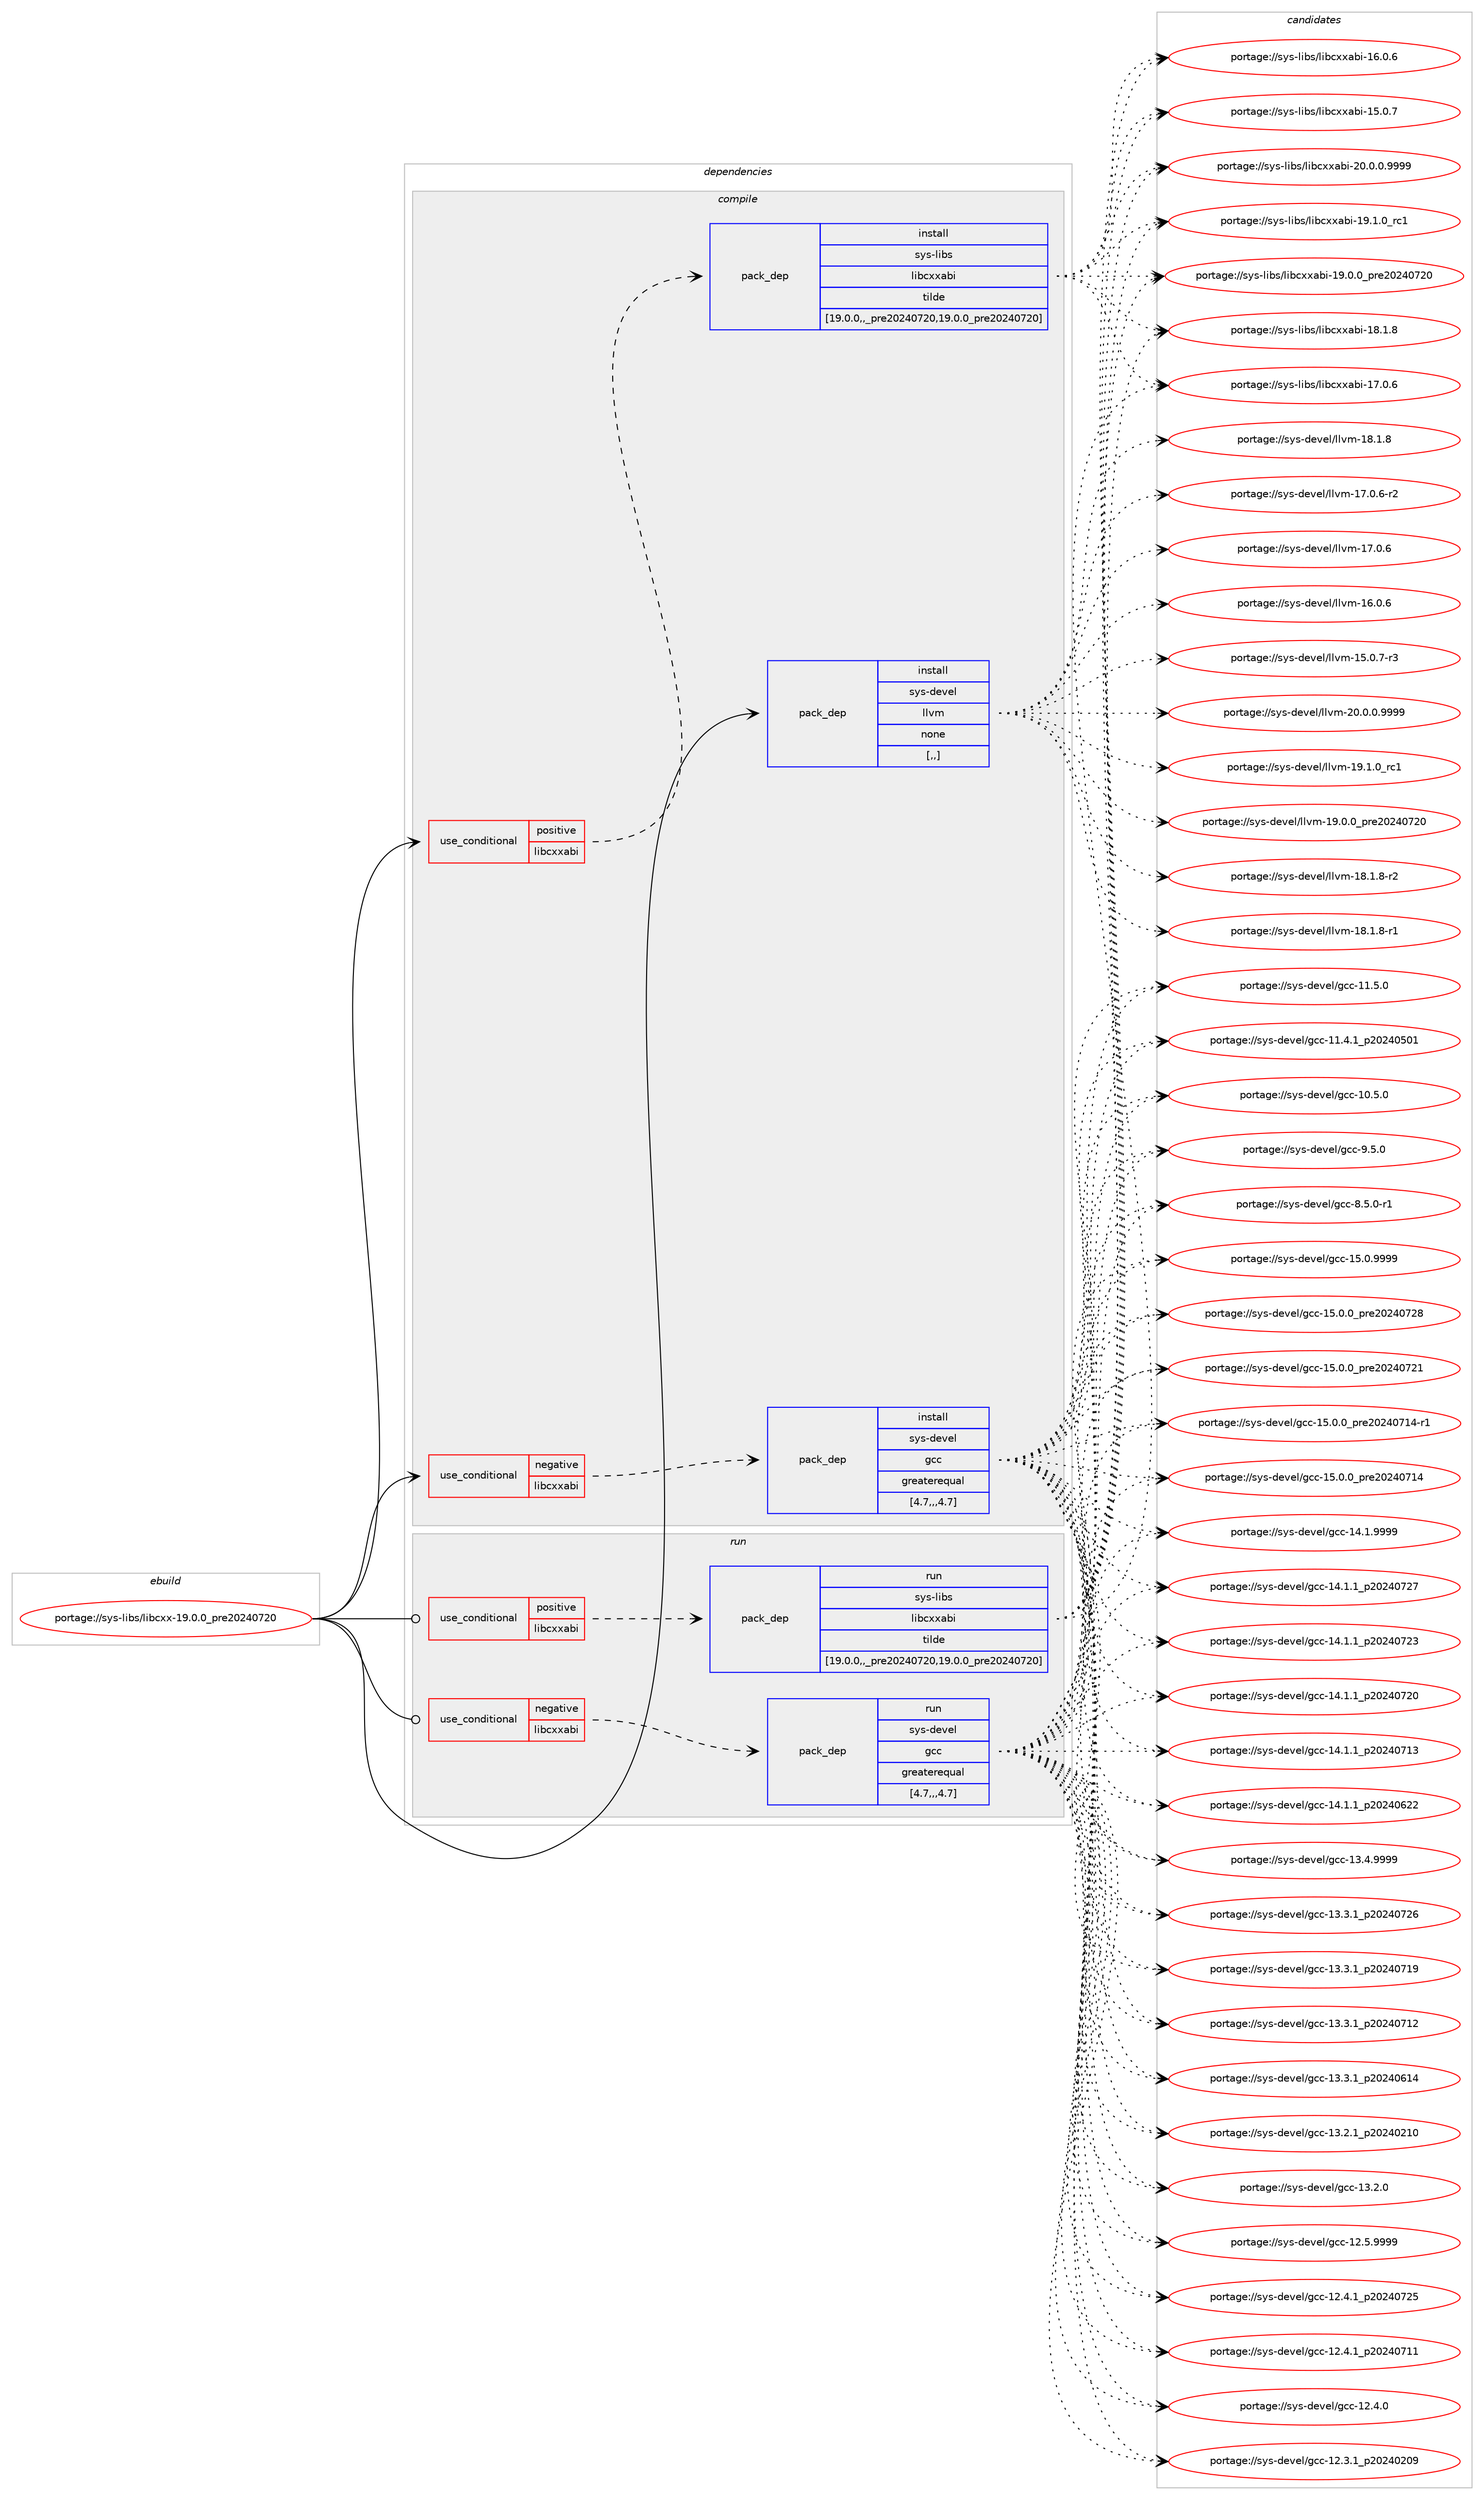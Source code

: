 digraph prolog {

# *************
# Graph options
# *************

newrank=true;
concentrate=true;
compound=true;
graph [rankdir=LR,fontname=Helvetica,fontsize=10,ranksep=1.5];#, ranksep=2.5, nodesep=0.2];
edge  [arrowhead=vee];
node  [fontname=Helvetica,fontsize=10];

# **********
# The ebuild
# **********

subgraph cluster_leftcol {
color=gray;
label=<<i>ebuild</i>>;
id [label="portage://sys-libs/libcxx-19.0.0_pre20240720", color=red, width=4, href="../sys-libs/libcxx-19.0.0_pre20240720.svg"];
}

# ****************
# The dependencies
# ****************

subgraph cluster_midcol {
color=gray;
label=<<i>dependencies</i>>;
subgraph cluster_compile {
fillcolor="#eeeeee";
style=filled;
label=<<i>compile</i>>;
subgraph cond117451 {
dependency440778 [label=<<TABLE BORDER="0" CELLBORDER="1" CELLSPACING="0" CELLPADDING="4"><TR><TD ROWSPAN="3" CELLPADDING="10">use_conditional</TD></TR><TR><TD>negative</TD></TR><TR><TD>libcxxabi</TD></TR></TABLE>>, shape=none, color=red];
subgraph pack320329 {
dependency440779 [label=<<TABLE BORDER="0" CELLBORDER="1" CELLSPACING="0" CELLPADDING="4" WIDTH="220"><TR><TD ROWSPAN="6" CELLPADDING="30">pack_dep</TD></TR><TR><TD WIDTH="110">install</TD></TR><TR><TD>sys-devel</TD></TR><TR><TD>gcc</TD></TR><TR><TD>greaterequal</TD></TR><TR><TD>[4.7,,,4.7]</TD></TR></TABLE>>, shape=none, color=blue];
}
dependency440778:e -> dependency440779:w [weight=20,style="dashed",arrowhead="vee"];
}
id:e -> dependency440778:w [weight=20,style="solid",arrowhead="vee"];
subgraph cond117452 {
dependency440780 [label=<<TABLE BORDER="0" CELLBORDER="1" CELLSPACING="0" CELLPADDING="4"><TR><TD ROWSPAN="3" CELLPADDING="10">use_conditional</TD></TR><TR><TD>positive</TD></TR><TR><TD>libcxxabi</TD></TR></TABLE>>, shape=none, color=red];
subgraph pack320330 {
dependency440781 [label=<<TABLE BORDER="0" CELLBORDER="1" CELLSPACING="0" CELLPADDING="4" WIDTH="220"><TR><TD ROWSPAN="6" CELLPADDING="30">pack_dep</TD></TR><TR><TD WIDTH="110">install</TD></TR><TR><TD>sys-libs</TD></TR><TR><TD>libcxxabi</TD></TR><TR><TD>tilde</TD></TR><TR><TD>[19.0.0,,_pre20240720,19.0.0_pre20240720]</TD></TR></TABLE>>, shape=none, color=blue];
}
dependency440780:e -> dependency440781:w [weight=20,style="dashed",arrowhead="vee"];
}
id:e -> dependency440780:w [weight=20,style="solid",arrowhead="vee"];
subgraph pack320331 {
dependency440782 [label=<<TABLE BORDER="0" CELLBORDER="1" CELLSPACING="0" CELLPADDING="4" WIDTH="220"><TR><TD ROWSPAN="6" CELLPADDING="30">pack_dep</TD></TR><TR><TD WIDTH="110">install</TD></TR><TR><TD>sys-devel</TD></TR><TR><TD>llvm</TD></TR><TR><TD>none</TD></TR><TR><TD>[,,]</TD></TR></TABLE>>, shape=none, color=blue];
}
id:e -> dependency440782:w [weight=20,style="solid",arrowhead="vee"];
}
subgraph cluster_compileandrun {
fillcolor="#eeeeee";
style=filled;
label=<<i>compile and run</i>>;
}
subgraph cluster_run {
fillcolor="#eeeeee";
style=filled;
label=<<i>run</i>>;
subgraph cond117453 {
dependency440783 [label=<<TABLE BORDER="0" CELLBORDER="1" CELLSPACING="0" CELLPADDING="4"><TR><TD ROWSPAN="3" CELLPADDING="10">use_conditional</TD></TR><TR><TD>negative</TD></TR><TR><TD>libcxxabi</TD></TR></TABLE>>, shape=none, color=red];
subgraph pack320332 {
dependency440784 [label=<<TABLE BORDER="0" CELLBORDER="1" CELLSPACING="0" CELLPADDING="4" WIDTH="220"><TR><TD ROWSPAN="6" CELLPADDING="30">pack_dep</TD></TR><TR><TD WIDTH="110">run</TD></TR><TR><TD>sys-devel</TD></TR><TR><TD>gcc</TD></TR><TR><TD>greaterequal</TD></TR><TR><TD>[4.7,,,4.7]</TD></TR></TABLE>>, shape=none, color=blue];
}
dependency440783:e -> dependency440784:w [weight=20,style="dashed",arrowhead="vee"];
}
id:e -> dependency440783:w [weight=20,style="solid",arrowhead="odot"];
subgraph cond117454 {
dependency440785 [label=<<TABLE BORDER="0" CELLBORDER="1" CELLSPACING="0" CELLPADDING="4"><TR><TD ROWSPAN="3" CELLPADDING="10">use_conditional</TD></TR><TR><TD>positive</TD></TR><TR><TD>libcxxabi</TD></TR></TABLE>>, shape=none, color=red];
subgraph pack320333 {
dependency440786 [label=<<TABLE BORDER="0" CELLBORDER="1" CELLSPACING="0" CELLPADDING="4" WIDTH="220"><TR><TD ROWSPAN="6" CELLPADDING="30">pack_dep</TD></TR><TR><TD WIDTH="110">run</TD></TR><TR><TD>sys-libs</TD></TR><TR><TD>libcxxabi</TD></TR><TR><TD>tilde</TD></TR><TR><TD>[19.0.0,,_pre20240720,19.0.0_pre20240720]</TD></TR></TABLE>>, shape=none, color=blue];
}
dependency440785:e -> dependency440786:w [weight=20,style="dashed",arrowhead="vee"];
}
id:e -> dependency440785:w [weight=20,style="solid",arrowhead="odot"];
}
}

# **************
# The candidates
# **************

subgraph cluster_choices {
rank=same;
color=gray;
label=<<i>candidates</i>>;

subgraph choice320329 {
color=black;
nodesep=1;
choice1151211154510010111810110847103999945495346484657575757 [label="portage://sys-devel/gcc-15.0.9999", color=red, width=4,href="../sys-devel/gcc-15.0.9999.svg"];
choice1151211154510010111810110847103999945495346484648951121141015048505248555056 [label="portage://sys-devel/gcc-15.0.0_pre20240728", color=red, width=4,href="../sys-devel/gcc-15.0.0_pre20240728.svg"];
choice1151211154510010111810110847103999945495346484648951121141015048505248555049 [label="portage://sys-devel/gcc-15.0.0_pre20240721", color=red, width=4,href="../sys-devel/gcc-15.0.0_pre20240721.svg"];
choice11512111545100101118101108471039999454953464846489511211410150485052485549524511449 [label="portage://sys-devel/gcc-15.0.0_pre20240714-r1", color=red, width=4,href="../sys-devel/gcc-15.0.0_pre20240714-r1.svg"];
choice1151211154510010111810110847103999945495346484648951121141015048505248554952 [label="portage://sys-devel/gcc-15.0.0_pre20240714", color=red, width=4,href="../sys-devel/gcc-15.0.0_pre20240714.svg"];
choice1151211154510010111810110847103999945495246494657575757 [label="portage://sys-devel/gcc-14.1.9999", color=red, width=4,href="../sys-devel/gcc-14.1.9999.svg"];
choice1151211154510010111810110847103999945495246494649951125048505248555055 [label="portage://sys-devel/gcc-14.1.1_p20240727", color=red, width=4,href="../sys-devel/gcc-14.1.1_p20240727.svg"];
choice1151211154510010111810110847103999945495246494649951125048505248555051 [label="portage://sys-devel/gcc-14.1.1_p20240723", color=red, width=4,href="../sys-devel/gcc-14.1.1_p20240723.svg"];
choice1151211154510010111810110847103999945495246494649951125048505248555048 [label="portage://sys-devel/gcc-14.1.1_p20240720", color=red, width=4,href="../sys-devel/gcc-14.1.1_p20240720.svg"];
choice1151211154510010111810110847103999945495246494649951125048505248554951 [label="portage://sys-devel/gcc-14.1.1_p20240713", color=red, width=4,href="../sys-devel/gcc-14.1.1_p20240713.svg"];
choice1151211154510010111810110847103999945495246494649951125048505248545050 [label="portage://sys-devel/gcc-14.1.1_p20240622", color=red, width=4,href="../sys-devel/gcc-14.1.1_p20240622.svg"];
choice1151211154510010111810110847103999945495146524657575757 [label="portage://sys-devel/gcc-13.4.9999", color=red, width=4,href="../sys-devel/gcc-13.4.9999.svg"];
choice1151211154510010111810110847103999945495146514649951125048505248555054 [label="portage://sys-devel/gcc-13.3.1_p20240726", color=red, width=4,href="../sys-devel/gcc-13.3.1_p20240726.svg"];
choice1151211154510010111810110847103999945495146514649951125048505248554957 [label="portage://sys-devel/gcc-13.3.1_p20240719", color=red, width=4,href="../sys-devel/gcc-13.3.1_p20240719.svg"];
choice1151211154510010111810110847103999945495146514649951125048505248554950 [label="portage://sys-devel/gcc-13.3.1_p20240712", color=red, width=4,href="../sys-devel/gcc-13.3.1_p20240712.svg"];
choice1151211154510010111810110847103999945495146514649951125048505248544952 [label="portage://sys-devel/gcc-13.3.1_p20240614", color=red, width=4,href="../sys-devel/gcc-13.3.1_p20240614.svg"];
choice1151211154510010111810110847103999945495146504649951125048505248504948 [label="portage://sys-devel/gcc-13.2.1_p20240210", color=red, width=4,href="../sys-devel/gcc-13.2.1_p20240210.svg"];
choice1151211154510010111810110847103999945495146504648 [label="portage://sys-devel/gcc-13.2.0", color=red, width=4,href="../sys-devel/gcc-13.2.0.svg"];
choice1151211154510010111810110847103999945495046534657575757 [label="portage://sys-devel/gcc-12.5.9999", color=red, width=4,href="../sys-devel/gcc-12.5.9999.svg"];
choice1151211154510010111810110847103999945495046524649951125048505248555053 [label="portage://sys-devel/gcc-12.4.1_p20240725", color=red, width=4,href="../sys-devel/gcc-12.4.1_p20240725.svg"];
choice1151211154510010111810110847103999945495046524649951125048505248554949 [label="portage://sys-devel/gcc-12.4.1_p20240711", color=red, width=4,href="../sys-devel/gcc-12.4.1_p20240711.svg"];
choice1151211154510010111810110847103999945495046524648 [label="portage://sys-devel/gcc-12.4.0", color=red, width=4,href="../sys-devel/gcc-12.4.0.svg"];
choice1151211154510010111810110847103999945495046514649951125048505248504857 [label="portage://sys-devel/gcc-12.3.1_p20240209", color=red, width=4,href="../sys-devel/gcc-12.3.1_p20240209.svg"];
choice1151211154510010111810110847103999945494946534648 [label="portage://sys-devel/gcc-11.5.0", color=red, width=4,href="../sys-devel/gcc-11.5.0.svg"];
choice1151211154510010111810110847103999945494946524649951125048505248534849 [label="portage://sys-devel/gcc-11.4.1_p20240501", color=red, width=4,href="../sys-devel/gcc-11.4.1_p20240501.svg"];
choice1151211154510010111810110847103999945494846534648 [label="portage://sys-devel/gcc-10.5.0", color=red, width=4,href="../sys-devel/gcc-10.5.0.svg"];
choice11512111545100101118101108471039999455746534648 [label="portage://sys-devel/gcc-9.5.0", color=red, width=4,href="../sys-devel/gcc-9.5.0.svg"];
choice115121115451001011181011084710399994556465346484511449 [label="portage://sys-devel/gcc-8.5.0-r1", color=red, width=4,href="../sys-devel/gcc-8.5.0-r1.svg"];
dependency440779:e -> choice1151211154510010111810110847103999945495346484657575757:w [style=dotted,weight="100"];
dependency440779:e -> choice1151211154510010111810110847103999945495346484648951121141015048505248555056:w [style=dotted,weight="100"];
dependency440779:e -> choice1151211154510010111810110847103999945495346484648951121141015048505248555049:w [style=dotted,weight="100"];
dependency440779:e -> choice11512111545100101118101108471039999454953464846489511211410150485052485549524511449:w [style=dotted,weight="100"];
dependency440779:e -> choice1151211154510010111810110847103999945495346484648951121141015048505248554952:w [style=dotted,weight="100"];
dependency440779:e -> choice1151211154510010111810110847103999945495246494657575757:w [style=dotted,weight="100"];
dependency440779:e -> choice1151211154510010111810110847103999945495246494649951125048505248555055:w [style=dotted,weight="100"];
dependency440779:e -> choice1151211154510010111810110847103999945495246494649951125048505248555051:w [style=dotted,weight="100"];
dependency440779:e -> choice1151211154510010111810110847103999945495246494649951125048505248555048:w [style=dotted,weight="100"];
dependency440779:e -> choice1151211154510010111810110847103999945495246494649951125048505248554951:w [style=dotted,weight="100"];
dependency440779:e -> choice1151211154510010111810110847103999945495246494649951125048505248545050:w [style=dotted,weight="100"];
dependency440779:e -> choice1151211154510010111810110847103999945495146524657575757:w [style=dotted,weight="100"];
dependency440779:e -> choice1151211154510010111810110847103999945495146514649951125048505248555054:w [style=dotted,weight="100"];
dependency440779:e -> choice1151211154510010111810110847103999945495146514649951125048505248554957:w [style=dotted,weight="100"];
dependency440779:e -> choice1151211154510010111810110847103999945495146514649951125048505248554950:w [style=dotted,weight="100"];
dependency440779:e -> choice1151211154510010111810110847103999945495146514649951125048505248544952:w [style=dotted,weight="100"];
dependency440779:e -> choice1151211154510010111810110847103999945495146504649951125048505248504948:w [style=dotted,weight="100"];
dependency440779:e -> choice1151211154510010111810110847103999945495146504648:w [style=dotted,weight="100"];
dependency440779:e -> choice1151211154510010111810110847103999945495046534657575757:w [style=dotted,weight="100"];
dependency440779:e -> choice1151211154510010111810110847103999945495046524649951125048505248555053:w [style=dotted,weight="100"];
dependency440779:e -> choice1151211154510010111810110847103999945495046524649951125048505248554949:w [style=dotted,weight="100"];
dependency440779:e -> choice1151211154510010111810110847103999945495046524648:w [style=dotted,weight="100"];
dependency440779:e -> choice1151211154510010111810110847103999945495046514649951125048505248504857:w [style=dotted,weight="100"];
dependency440779:e -> choice1151211154510010111810110847103999945494946534648:w [style=dotted,weight="100"];
dependency440779:e -> choice1151211154510010111810110847103999945494946524649951125048505248534849:w [style=dotted,weight="100"];
dependency440779:e -> choice1151211154510010111810110847103999945494846534648:w [style=dotted,weight="100"];
dependency440779:e -> choice11512111545100101118101108471039999455746534648:w [style=dotted,weight="100"];
dependency440779:e -> choice115121115451001011181011084710399994556465346484511449:w [style=dotted,weight="100"];
}
subgraph choice320330 {
color=black;
nodesep=1;
choice11512111545108105981154710810598991201209798105455048464846484657575757 [label="portage://sys-libs/libcxxabi-20.0.0.9999", color=red, width=4,href="../sys-libs/libcxxabi-20.0.0.9999.svg"];
choice1151211154510810598115471081059899120120979810545495746494648951149949 [label="portage://sys-libs/libcxxabi-19.1.0_rc1", color=red, width=4,href="../sys-libs/libcxxabi-19.1.0_rc1.svg"];
choice1151211154510810598115471081059899120120979810545495746484648951121141015048505248555048 [label="portage://sys-libs/libcxxabi-19.0.0_pre20240720", color=red, width=4,href="../sys-libs/libcxxabi-19.0.0_pre20240720.svg"];
choice1151211154510810598115471081059899120120979810545495646494656 [label="portage://sys-libs/libcxxabi-18.1.8", color=red, width=4,href="../sys-libs/libcxxabi-18.1.8.svg"];
choice1151211154510810598115471081059899120120979810545495546484654 [label="portage://sys-libs/libcxxabi-17.0.6", color=red, width=4,href="../sys-libs/libcxxabi-17.0.6.svg"];
choice1151211154510810598115471081059899120120979810545495446484654 [label="portage://sys-libs/libcxxabi-16.0.6", color=red, width=4,href="../sys-libs/libcxxabi-16.0.6.svg"];
choice1151211154510810598115471081059899120120979810545495346484655 [label="portage://sys-libs/libcxxabi-15.0.7", color=red, width=4,href="../sys-libs/libcxxabi-15.0.7.svg"];
dependency440781:e -> choice11512111545108105981154710810598991201209798105455048464846484657575757:w [style=dotted,weight="100"];
dependency440781:e -> choice1151211154510810598115471081059899120120979810545495746494648951149949:w [style=dotted,weight="100"];
dependency440781:e -> choice1151211154510810598115471081059899120120979810545495746484648951121141015048505248555048:w [style=dotted,weight="100"];
dependency440781:e -> choice1151211154510810598115471081059899120120979810545495646494656:w [style=dotted,weight="100"];
dependency440781:e -> choice1151211154510810598115471081059899120120979810545495546484654:w [style=dotted,weight="100"];
dependency440781:e -> choice1151211154510810598115471081059899120120979810545495446484654:w [style=dotted,weight="100"];
dependency440781:e -> choice1151211154510810598115471081059899120120979810545495346484655:w [style=dotted,weight="100"];
}
subgraph choice320331 {
color=black;
nodesep=1;
choice1151211154510010111810110847108108118109455048464846484657575757 [label="portage://sys-devel/llvm-20.0.0.9999", color=red, width=4,href="../sys-devel/llvm-20.0.0.9999.svg"];
choice115121115451001011181011084710810811810945495746494648951149949 [label="portage://sys-devel/llvm-19.1.0_rc1", color=red, width=4,href="../sys-devel/llvm-19.1.0_rc1.svg"];
choice115121115451001011181011084710810811810945495746484648951121141015048505248555048 [label="portage://sys-devel/llvm-19.0.0_pre20240720", color=red, width=4,href="../sys-devel/llvm-19.0.0_pre20240720.svg"];
choice1151211154510010111810110847108108118109454956464946564511450 [label="portage://sys-devel/llvm-18.1.8-r2", color=red, width=4,href="../sys-devel/llvm-18.1.8-r2.svg"];
choice1151211154510010111810110847108108118109454956464946564511449 [label="portage://sys-devel/llvm-18.1.8-r1", color=red, width=4,href="../sys-devel/llvm-18.1.8-r1.svg"];
choice115121115451001011181011084710810811810945495646494656 [label="portage://sys-devel/llvm-18.1.8", color=red, width=4,href="../sys-devel/llvm-18.1.8.svg"];
choice1151211154510010111810110847108108118109454955464846544511450 [label="portage://sys-devel/llvm-17.0.6-r2", color=red, width=4,href="../sys-devel/llvm-17.0.6-r2.svg"];
choice115121115451001011181011084710810811810945495546484654 [label="portage://sys-devel/llvm-17.0.6", color=red, width=4,href="../sys-devel/llvm-17.0.6.svg"];
choice115121115451001011181011084710810811810945495446484654 [label="portage://sys-devel/llvm-16.0.6", color=red, width=4,href="../sys-devel/llvm-16.0.6.svg"];
choice1151211154510010111810110847108108118109454953464846554511451 [label="portage://sys-devel/llvm-15.0.7-r3", color=red, width=4,href="../sys-devel/llvm-15.0.7-r3.svg"];
dependency440782:e -> choice1151211154510010111810110847108108118109455048464846484657575757:w [style=dotted,weight="100"];
dependency440782:e -> choice115121115451001011181011084710810811810945495746494648951149949:w [style=dotted,weight="100"];
dependency440782:e -> choice115121115451001011181011084710810811810945495746484648951121141015048505248555048:w [style=dotted,weight="100"];
dependency440782:e -> choice1151211154510010111810110847108108118109454956464946564511450:w [style=dotted,weight="100"];
dependency440782:e -> choice1151211154510010111810110847108108118109454956464946564511449:w [style=dotted,weight="100"];
dependency440782:e -> choice115121115451001011181011084710810811810945495646494656:w [style=dotted,weight="100"];
dependency440782:e -> choice1151211154510010111810110847108108118109454955464846544511450:w [style=dotted,weight="100"];
dependency440782:e -> choice115121115451001011181011084710810811810945495546484654:w [style=dotted,weight="100"];
dependency440782:e -> choice115121115451001011181011084710810811810945495446484654:w [style=dotted,weight="100"];
dependency440782:e -> choice1151211154510010111810110847108108118109454953464846554511451:w [style=dotted,weight="100"];
}
subgraph choice320332 {
color=black;
nodesep=1;
choice1151211154510010111810110847103999945495346484657575757 [label="portage://sys-devel/gcc-15.0.9999", color=red, width=4,href="../sys-devel/gcc-15.0.9999.svg"];
choice1151211154510010111810110847103999945495346484648951121141015048505248555056 [label="portage://sys-devel/gcc-15.0.0_pre20240728", color=red, width=4,href="../sys-devel/gcc-15.0.0_pre20240728.svg"];
choice1151211154510010111810110847103999945495346484648951121141015048505248555049 [label="portage://sys-devel/gcc-15.0.0_pre20240721", color=red, width=4,href="../sys-devel/gcc-15.0.0_pre20240721.svg"];
choice11512111545100101118101108471039999454953464846489511211410150485052485549524511449 [label="portage://sys-devel/gcc-15.0.0_pre20240714-r1", color=red, width=4,href="../sys-devel/gcc-15.0.0_pre20240714-r1.svg"];
choice1151211154510010111810110847103999945495346484648951121141015048505248554952 [label="portage://sys-devel/gcc-15.0.0_pre20240714", color=red, width=4,href="../sys-devel/gcc-15.0.0_pre20240714.svg"];
choice1151211154510010111810110847103999945495246494657575757 [label="portage://sys-devel/gcc-14.1.9999", color=red, width=4,href="../sys-devel/gcc-14.1.9999.svg"];
choice1151211154510010111810110847103999945495246494649951125048505248555055 [label="portage://sys-devel/gcc-14.1.1_p20240727", color=red, width=4,href="../sys-devel/gcc-14.1.1_p20240727.svg"];
choice1151211154510010111810110847103999945495246494649951125048505248555051 [label="portage://sys-devel/gcc-14.1.1_p20240723", color=red, width=4,href="../sys-devel/gcc-14.1.1_p20240723.svg"];
choice1151211154510010111810110847103999945495246494649951125048505248555048 [label="portage://sys-devel/gcc-14.1.1_p20240720", color=red, width=4,href="../sys-devel/gcc-14.1.1_p20240720.svg"];
choice1151211154510010111810110847103999945495246494649951125048505248554951 [label="portage://sys-devel/gcc-14.1.1_p20240713", color=red, width=4,href="../sys-devel/gcc-14.1.1_p20240713.svg"];
choice1151211154510010111810110847103999945495246494649951125048505248545050 [label="portage://sys-devel/gcc-14.1.1_p20240622", color=red, width=4,href="../sys-devel/gcc-14.1.1_p20240622.svg"];
choice1151211154510010111810110847103999945495146524657575757 [label="portage://sys-devel/gcc-13.4.9999", color=red, width=4,href="../sys-devel/gcc-13.4.9999.svg"];
choice1151211154510010111810110847103999945495146514649951125048505248555054 [label="portage://sys-devel/gcc-13.3.1_p20240726", color=red, width=4,href="../sys-devel/gcc-13.3.1_p20240726.svg"];
choice1151211154510010111810110847103999945495146514649951125048505248554957 [label="portage://sys-devel/gcc-13.3.1_p20240719", color=red, width=4,href="../sys-devel/gcc-13.3.1_p20240719.svg"];
choice1151211154510010111810110847103999945495146514649951125048505248554950 [label="portage://sys-devel/gcc-13.3.1_p20240712", color=red, width=4,href="../sys-devel/gcc-13.3.1_p20240712.svg"];
choice1151211154510010111810110847103999945495146514649951125048505248544952 [label="portage://sys-devel/gcc-13.3.1_p20240614", color=red, width=4,href="../sys-devel/gcc-13.3.1_p20240614.svg"];
choice1151211154510010111810110847103999945495146504649951125048505248504948 [label="portage://sys-devel/gcc-13.2.1_p20240210", color=red, width=4,href="../sys-devel/gcc-13.2.1_p20240210.svg"];
choice1151211154510010111810110847103999945495146504648 [label="portage://sys-devel/gcc-13.2.0", color=red, width=4,href="../sys-devel/gcc-13.2.0.svg"];
choice1151211154510010111810110847103999945495046534657575757 [label="portage://sys-devel/gcc-12.5.9999", color=red, width=4,href="../sys-devel/gcc-12.5.9999.svg"];
choice1151211154510010111810110847103999945495046524649951125048505248555053 [label="portage://sys-devel/gcc-12.4.1_p20240725", color=red, width=4,href="../sys-devel/gcc-12.4.1_p20240725.svg"];
choice1151211154510010111810110847103999945495046524649951125048505248554949 [label="portage://sys-devel/gcc-12.4.1_p20240711", color=red, width=4,href="../sys-devel/gcc-12.4.1_p20240711.svg"];
choice1151211154510010111810110847103999945495046524648 [label="portage://sys-devel/gcc-12.4.0", color=red, width=4,href="../sys-devel/gcc-12.4.0.svg"];
choice1151211154510010111810110847103999945495046514649951125048505248504857 [label="portage://sys-devel/gcc-12.3.1_p20240209", color=red, width=4,href="../sys-devel/gcc-12.3.1_p20240209.svg"];
choice1151211154510010111810110847103999945494946534648 [label="portage://sys-devel/gcc-11.5.0", color=red, width=4,href="../sys-devel/gcc-11.5.0.svg"];
choice1151211154510010111810110847103999945494946524649951125048505248534849 [label="portage://sys-devel/gcc-11.4.1_p20240501", color=red, width=4,href="../sys-devel/gcc-11.4.1_p20240501.svg"];
choice1151211154510010111810110847103999945494846534648 [label="portage://sys-devel/gcc-10.5.0", color=red, width=4,href="../sys-devel/gcc-10.5.0.svg"];
choice11512111545100101118101108471039999455746534648 [label="portage://sys-devel/gcc-9.5.0", color=red, width=4,href="../sys-devel/gcc-9.5.0.svg"];
choice115121115451001011181011084710399994556465346484511449 [label="portage://sys-devel/gcc-8.5.0-r1", color=red, width=4,href="../sys-devel/gcc-8.5.0-r1.svg"];
dependency440784:e -> choice1151211154510010111810110847103999945495346484657575757:w [style=dotted,weight="100"];
dependency440784:e -> choice1151211154510010111810110847103999945495346484648951121141015048505248555056:w [style=dotted,weight="100"];
dependency440784:e -> choice1151211154510010111810110847103999945495346484648951121141015048505248555049:w [style=dotted,weight="100"];
dependency440784:e -> choice11512111545100101118101108471039999454953464846489511211410150485052485549524511449:w [style=dotted,weight="100"];
dependency440784:e -> choice1151211154510010111810110847103999945495346484648951121141015048505248554952:w [style=dotted,weight="100"];
dependency440784:e -> choice1151211154510010111810110847103999945495246494657575757:w [style=dotted,weight="100"];
dependency440784:e -> choice1151211154510010111810110847103999945495246494649951125048505248555055:w [style=dotted,weight="100"];
dependency440784:e -> choice1151211154510010111810110847103999945495246494649951125048505248555051:w [style=dotted,weight="100"];
dependency440784:e -> choice1151211154510010111810110847103999945495246494649951125048505248555048:w [style=dotted,weight="100"];
dependency440784:e -> choice1151211154510010111810110847103999945495246494649951125048505248554951:w [style=dotted,weight="100"];
dependency440784:e -> choice1151211154510010111810110847103999945495246494649951125048505248545050:w [style=dotted,weight="100"];
dependency440784:e -> choice1151211154510010111810110847103999945495146524657575757:w [style=dotted,weight="100"];
dependency440784:e -> choice1151211154510010111810110847103999945495146514649951125048505248555054:w [style=dotted,weight="100"];
dependency440784:e -> choice1151211154510010111810110847103999945495146514649951125048505248554957:w [style=dotted,weight="100"];
dependency440784:e -> choice1151211154510010111810110847103999945495146514649951125048505248554950:w [style=dotted,weight="100"];
dependency440784:e -> choice1151211154510010111810110847103999945495146514649951125048505248544952:w [style=dotted,weight="100"];
dependency440784:e -> choice1151211154510010111810110847103999945495146504649951125048505248504948:w [style=dotted,weight="100"];
dependency440784:e -> choice1151211154510010111810110847103999945495146504648:w [style=dotted,weight="100"];
dependency440784:e -> choice1151211154510010111810110847103999945495046534657575757:w [style=dotted,weight="100"];
dependency440784:e -> choice1151211154510010111810110847103999945495046524649951125048505248555053:w [style=dotted,weight="100"];
dependency440784:e -> choice1151211154510010111810110847103999945495046524649951125048505248554949:w [style=dotted,weight="100"];
dependency440784:e -> choice1151211154510010111810110847103999945495046524648:w [style=dotted,weight="100"];
dependency440784:e -> choice1151211154510010111810110847103999945495046514649951125048505248504857:w [style=dotted,weight="100"];
dependency440784:e -> choice1151211154510010111810110847103999945494946534648:w [style=dotted,weight="100"];
dependency440784:e -> choice1151211154510010111810110847103999945494946524649951125048505248534849:w [style=dotted,weight="100"];
dependency440784:e -> choice1151211154510010111810110847103999945494846534648:w [style=dotted,weight="100"];
dependency440784:e -> choice11512111545100101118101108471039999455746534648:w [style=dotted,weight="100"];
dependency440784:e -> choice115121115451001011181011084710399994556465346484511449:w [style=dotted,weight="100"];
}
subgraph choice320333 {
color=black;
nodesep=1;
choice11512111545108105981154710810598991201209798105455048464846484657575757 [label="portage://sys-libs/libcxxabi-20.0.0.9999", color=red, width=4,href="../sys-libs/libcxxabi-20.0.0.9999.svg"];
choice1151211154510810598115471081059899120120979810545495746494648951149949 [label="portage://sys-libs/libcxxabi-19.1.0_rc1", color=red, width=4,href="../sys-libs/libcxxabi-19.1.0_rc1.svg"];
choice1151211154510810598115471081059899120120979810545495746484648951121141015048505248555048 [label="portage://sys-libs/libcxxabi-19.0.0_pre20240720", color=red, width=4,href="../sys-libs/libcxxabi-19.0.0_pre20240720.svg"];
choice1151211154510810598115471081059899120120979810545495646494656 [label="portage://sys-libs/libcxxabi-18.1.8", color=red, width=4,href="../sys-libs/libcxxabi-18.1.8.svg"];
choice1151211154510810598115471081059899120120979810545495546484654 [label="portage://sys-libs/libcxxabi-17.0.6", color=red, width=4,href="../sys-libs/libcxxabi-17.0.6.svg"];
choice1151211154510810598115471081059899120120979810545495446484654 [label="portage://sys-libs/libcxxabi-16.0.6", color=red, width=4,href="../sys-libs/libcxxabi-16.0.6.svg"];
choice1151211154510810598115471081059899120120979810545495346484655 [label="portage://sys-libs/libcxxabi-15.0.7", color=red, width=4,href="../sys-libs/libcxxabi-15.0.7.svg"];
dependency440786:e -> choice11512111545108105981154710810598991201209798105455048464846484657575757:w [style=dotted,weight="100"];
dependency440786:e -> choice1151211154510810598115471081059899120120979810545495746494648951149949:w [style=dotted,weight="100"];
dependency440786:e -> choice1151211154510810598115471081059899120120979810545495746484648951121141015048505248555048:w [style=dotted,weight="100"];
dependency440786:e -> choice1151211154510810598115471081059899120120979810545495646494656:w [style=dotted,weight="100"];
dependency440786:e -> choice1151211154510810598115471081059899120120979810545495546484654:w [style=dotted,weight="100"];
dependency440786:e -> choice1151211154510810598115471081059899120120979810545495446484654:w [style=dotted,weight="100"];
dependency440786:e -> choice1151211154510810598115471081059899120120979810545495346484655:w [style=dotted,weight="100"];
}
}

}
